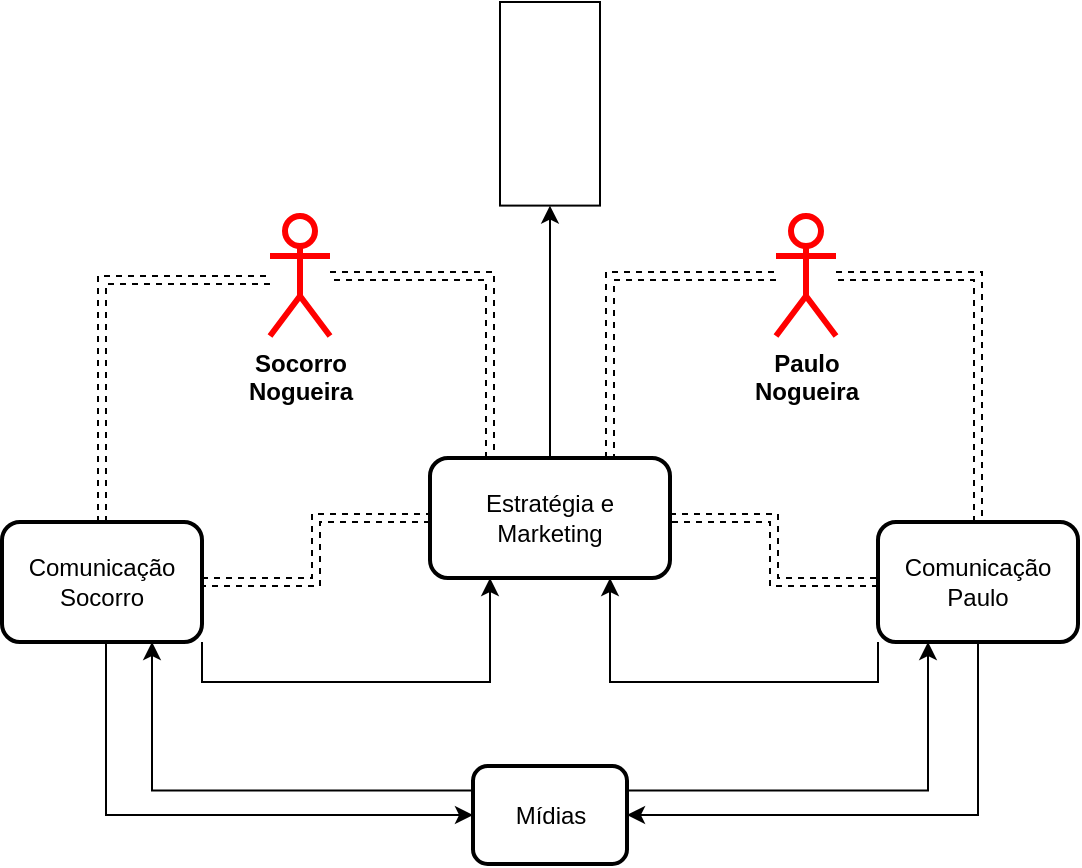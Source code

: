 <mxfile version="21.2.8" type="github">
  <diagram id="C5RBs43oDa-KdzZeNtuy" name="Page-1">
    <mxGraphModel dx="603" dy="374" grid="0" gridSize="10" guides="1" tooltips="1" connect="1" arrows="1" fold="1" page="1" pageScale="1" pageWidth="827" pageHeight="1169" math="0" shadow="0">
      <root>
        <mxCell id="WIyWlLk6GJQsqaUBKTNV-0" />
        <mxCell id="WIyWlLk6GJQsqaUBKTNV-1" parent="WIyWlLk6GJQsqaUBKTNV-0" />
        <mxCell id="Iy7RbwyM_eAey-JAjBrx-4" style="edgeStyle=orthogonalEdgeStyle;rounded=0;orthogonalLoop=1;jettySize=auto;html=1;entryX=0.25;entryY=0;entryDx=0;entryDy=0;shape=link;dashed=1;strokeWidth=1;" edge="1" parent="WIyWlLk6GJQsqaUBKTNV-1" source="Iy7RbwyM_eAey-JAjBrx-1" target="Iy7RbwyM_eAey-JAjBrx-8">
          <mxGeometry relative="1" as="geometry">
            <mxPoint x="375" y="302" as="targetPoint" />
          </mxGeometry>
        </mxCell>
        <mxCell id="Iy7RbwyM_eAey-JAjBrx-11" style="edgeStyle=orthogonalEdgeStyle;rounded=0;orthogonalLoop=1;jettySize=auto;html=1;entryX=0.5;entryY=0;entryDx=0;entryDy=0;strokeWidth=1;dashed=1;shape=link;" edge="1" parent="WIyWlLk6GJQsqaUBKTNV-1" source="Iy7RbwyM_eAey-JAjBrx-1" target="Iy7RbwyM_eAey-JAjBrx-10">
          <mxGeometry relative="1" as="geometry">
            <Array as="points">
              <mxPoint x="181" y="212" />
            </Array>
          </mxGeometry>
        </mxCell>
        <mxCell id="Iy7RbwyM_eAey-JAjBrx-1" value="&lt;b&gt;Socorro&lt;br&gt;Nogueira&lt;/b&gt;" style="shape=umlActor;verticalLabelPosition=bottom;verticalAlign=top;html=1;outlineConnect=0;strokeWidth=3;fillColor=none;strokeColor=#ff0000;" vertex="1" parent="WIyWlLk6GJQsqaUBKTNV-1">
          <mxGeometry x="265" y="180" width="30" height="60" as="geometry" />
        </mxCell>
        <mxCell id="Iy7RbwyM_eAey-JAjBrx-5" style="edgeStyle=orthogonalEdgeStyle;rounded=0;orthogonalLoop=1;jettySize=auto;html=1;entryX=0.75;entryY=0;entryDx=0;entryDy=0;dashed=1;shape=link;strokeWidth=1;" edge="1" parent="WIyWlLk6GJQsqaUBKTNV-1" source="Iy7RbwyM_eAey-JAjBrx-2" target="Iy7RbwyM_eAey-JAjBrx-8">
          <mxGeometry relative="1" as="geometry">
            <mxPoint x="435" y="302" as="targetPoint" />
          </mxGeometry>
        </mxCell>
        <mxCell id="Iy7RbwyM_eAey-JAjBrx-12" style="edgeStyle=orthogonalEdgeStyle;rounded=0;orthogonalLoop=1;jettySize=auto;html=1;dashed=1;strokeWidth=1;shape=link;" edge="1" parent="WIyWlLk6GJQsqaUBKTNV-1" source="Iy7RbwyM_eAey-JAjBrx-2" target="Iy7RbwyM_eAey-JAjBrx-9">
          <mxGeometry relative="1" as="geometry" />
        </mxCell>
        <mxCell id="Iy7RbwyM_eAey-JAjBrx-2" value="&lt;b&gt;Paulo&lt;br&gt;Nogueira&lt;/b&gt;" style="shape=umlActor;verticalLabelPosition=bottom;verticalAlign=top;html=1;outlineConnect=0;strokeWidth=3;fillColor=none;strokeColor=#ff0000;" vertex="1" parent="WIyWlLk6GJQsqaUBKTNV-1">
          <mxGeometry x="518" y="180" width="30" height="60" as="geometry" />
        </mxCell>
        <mxCell id="Iy7RbwyM_eAey-JAjBrx-32" style="edgeStyle=orthogonalEdgeStyle;rounded=0;orthogonalLoop=1;jettySize=auto;html=1;entryX=0.5;entryY=1;entryDx=0;entryDy=0;" edge="1" parent="WIyWlLk6GJQsqaUBKTNV-1" source="Iy7RbwyM_eAey-JAjBrx-8" target="Iy7RbwyM_eAey-JAjBrx-31">
          <mxGeometry relative="1" as="geometry" />
        </mxCell>
        <mxCell id="Iy7RbwyM_eAey-JAjBrx-8" value="Estratégia e Marketing" style="rounded=1;whiteSpace=wrap;html=1;strokeWidth=2;" vertex="1" parent="WIyWlLk6GJQsqaUBKTNV-1">
          <mxGeometry x="345" y="301" width="120" height="60" as="geometry" />
        </mxCell>
        <mxCell id="Iy7RbwyM_eAey-JAjBrx-15" style="edgeStyle=orthogonalEdgeStyle;rounded=0;orthogonalLoop=1;jettySize=auto;html=1;entryX=1;entryY=0.5;entryDx=0;entryDy=0;dashed=1;shape=link;" edge="1" parent="WIyWlLk6GJQsqaUBKTNV-1" source="Iy7RbwyM_eAey-JAjBrx-9" target="Iy7RbwyM_eAey-JAjBrx-8">
          <mxGeometry relative="1" as="geometry" />
        </mxCell>
        <mxCell id="Iy7RbwyM_eAey-JAjBrx-22" style="edgeStyle=orthogonalEdgeStyle;rounded=0;orthogonalLoop=1;jettySize=auto;html=1;entryX=1;entryY=0.5;entryDx=0;entryDy=0;exitX=0.5;exitY=1;exitDx=0;exitDy=0;strokeWidth=1;" edge="1" parent="WIyWlLk6GJQsqaUBKTNV-1" source="Iy7RbwyM_eAey-JAjBrx-9" target="Iy7RbwyM_eAey-JAjBrx-16">
          <mxGeometry relative="1" as="geometry" />
        </mxCell>
        <mxCell id="Iy7RbwyM_eAey-JAjBrx-27" style="edgeStyle=orthogonalEdgeStyle;rounded=0;orthogonalLoop=1;jettySize=auto;html=1;exitX=0;exitY=1;exitDx=0;exitDy=0;entryX=0.75;entryY=1;entryDx=0;entryDy=0;" edge="1" parent="WIyWlLk6GJQsqaUBKTNV-1" source="Iy7RbwyM_eAey-JAjBrx-9" target="Iy7RbwyM_eAey-JAjBrx-8">
          <mxGeometry relative="1" as="geometry" />
        </mxCell>
        <mxCell id="Iy7RbwyM_eAey-JAjBrx-9" value="Comunicação Paulo" style="rounded=1;whiteSpace=wrap;html=1;strokeWidth=2;" vertex="1" parent="WIyWlLk6GJQsqaUBKTNV-1">
          <mxGeometry x="569" y="333" width="100" height="60" as="geometry" />
        </mxCell>
        <mxCell id="Iy7RbwyM_eAey-JAjBrx-14" style="edgeStyle=orthogonalEdgeStyle;rounded=0;orthogonalLoop=1;jettySize=auto;html=1;entryX=0;entryY=0.5;entryDx=0;entryDy=0;dashed=1;shape=link;" edge="1" parent="WIyWlLk6GJQsqaUBKTNV-1" source="Iy7RbwyM_eAey-JAjBrx-10" target="Iy7RbwyM_eAey-JAjBrx-8">
          <mxGeometry relative="1" as="geometry" />
        </mxCell>
        <mxCell id="Iy7RbwyM_eAey-JAjBrx-18" style="edgeStyle=orthogonalEdgeStyle;rounded=0;orthogonalLoop=1;jettySize=auto;html=1;entryX=0;entryY=0.5;entryDx=0;entryDy=0;strokeWidth=1;" edge="1" parent="WIyWlLk6GJQsqaUBKTNV-1" source="Iy7RbwyM_eAey-JAjBrx-10" target="Iy7RbwyM_eAey-JAjBrx-16">
          <mxGeometry relative="1" as="geometry">
            <Array as="points">
              <mxPoint x="183" y="480" />
            </Array>
          </mxGeometry>
        </mxCell>
        <mxCell id="Iy7RbwyM_eAey-JAjBrx-26" style="edgeStyle=orthogonalEdgeStyle;rounded=0;orthogonalLoop=1;jettySize=auto;html=1;exitX=1;exitY=1;exitDx=0;exitDy=0;entryX=0.25;entryY=1;entryDx=0;entryDy=0;" edge="1" parent="WIyWlLk6GJQsqaUBKTNV-1" source="Iy7RbwyM_eAey-JAjBrx-10" target="Iy7RbwyM_eAey-JAjBrx-8">
          <mxGeometry relative="1" as="geometry" />
        </mxCell>
        <mxCell id="Iy7RbwyM_eAey-JAjBrx-10" value="Comunicação Socorro" style="rounded=1;whiteSpace=wrap;html=1;strokeWidth=2;" vertex="1" parent="WIyWlLk6GJQsqaUBKTNV-1">
          <mxGeometry x="131" y="333" width="100" height="60" as="geometry" />
        </mxCell>
        <mxCell id="Iy7RbwyM_eAey-JAjBrx-20" style="edgeStyle=orthogonalEdgeStyle;rounded=0;orthogonalLoop=1;jettySize=auto;html=1;exitX=1;exitY=0.25;exitDx=0;exitDy=0;entryX=0.25;entryY=1;entryDx=0;entryDy=0;strokeWidth=1;" edge="1" parent="WIyWlLk6GJQsqaUBKTNV-1" source="Iy7RbwyM_eAey-JAjBrx-16" target="Iy7RbwyM_eAey-JAjBrx-9">
          <mxGeometry relative="1" as="geometry" />
        </mxCell>
        <mxCell id="Iy7RbwyM_eAey-JAjBrx-24" style="edgeStyle=orthogonalEdgeStyle;rounded=0;orthogonalLoop=1;jettySize=auto;html=1;exitX=0;exitY=0.25;exitDx=0;exitDy=0;entryX=0.75;entryY=1;entryDx=0;entryDy=0;strokeWidth=1;" edge="1" parent="WIyWlLk6GJQsqaUBKTNV-1" source="Iy7RbwyM_eAey-JAjBrx-16" target="Iy7RbwyM_eAey-JAjBrx-10">
          <mxGeometry relative="1" as="geometry" />
        </mxCell>
        <mxCell id="Iy7RbwyM_eAey-JAjBrx-16" value="Mídias" style="rounded=1;whiteSpace=wrap;html=1;strokeWidth=2;" vertex="1" parent="WIyWlLk6GJQsqaUBKTNV-1">
          <mxGeometry x="366.5" y="455" width="77" height="49" as="geometry" />
        </mxCell>
        <mxCell id="Iy7RbwyM_eAey-JAjBrx-31" value="" style="rounded=0;whiteSpace=wrap;html=1;" vertex="1" parent="WIyWlLk6GJQsqaUBKTNV-1">
          <mxGeometry x="380" y="73" width="50" height="101.8" as="geometry" />
        </mxCell>
      </root>
    </mxGraphModel>
  </diagram>
</mxfile>
